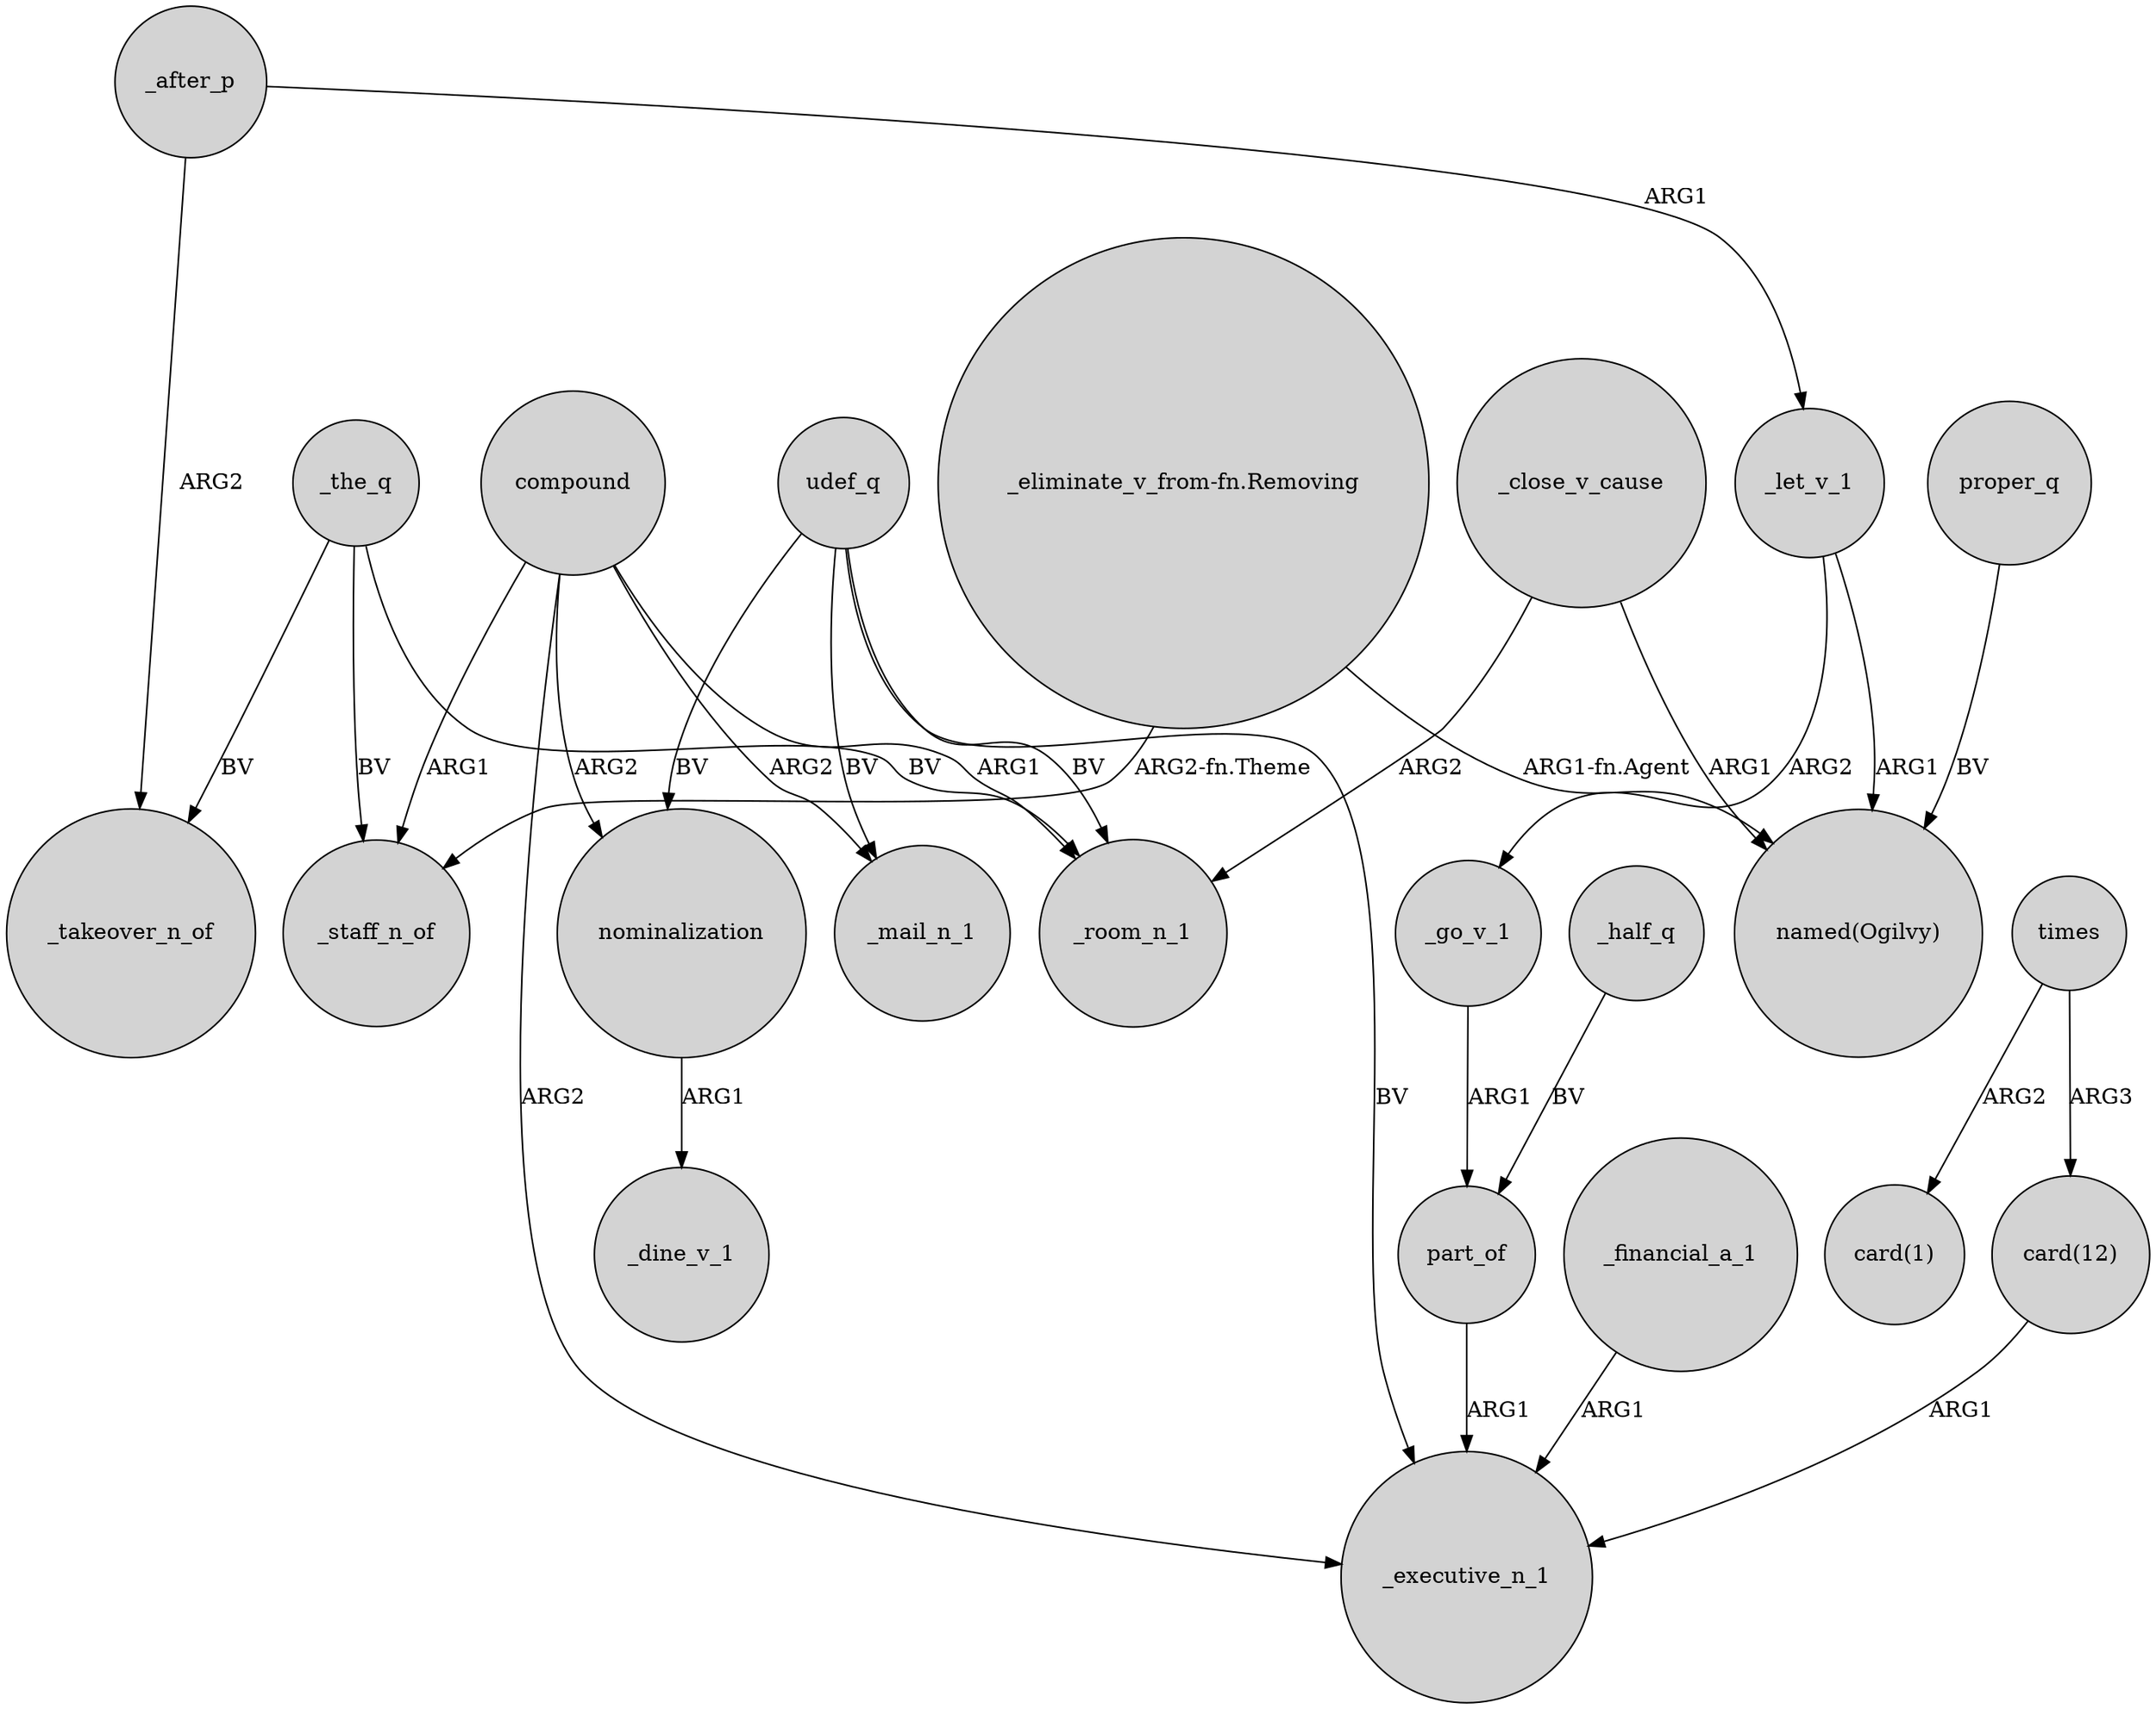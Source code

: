 digraph {
	node [shape=circle style=filled]
	_after_p -> _takeover_n_of [label=ARG2]
	udef_q -> _executive_n_1 [label=BV]
	_let_v_1 -> "named(Ogilvy)" [label=ARG1]
	compound -> nominalization [label=ARG2]
	part_of -> _executive_n_1 [label=ARG1]
	"_eliminate_v_from-fn.Removing" -> _staff_n_of [label="ARG2-fn.Theme"]
	compound -> _mail_n_1 [label=ARG2]
	udef_q -> _mail_n_1 [label=BV]
	times -> "card(1)" [label=ARG2]
	compound -> _staff_n_of [label=ARG1]
	_half_q -> part_of [label=BV]
	udef_q -> _room_n_1 [label=BV]
	_go_v_1 -> part_of [label=ARG1]
	proper_q -> "named(Ogilvy)" [label=BV]
	udef_q -> nominalization [label=BV]
	compound -> _room_n_1 [label=ARG1]
	_financial_a_1 -> _executive_n_1 [label=ARG1]
	"_eliminate_v_from-fn.Removing" -> "named(Ogilvy)" [label="ARG1-fn.Agent"]
	_after_p -> _let_v_1 [label=ARG1]
	"card(12)" -> _executive_n_1 [label=ARG1]
	_the_q -> _room_n_1 [label=BV]
	compound -> _executive_n_1 [label=ARG2]
	_close_v_cause -> "named(Ogilvy)" [label=ARG1]
	_close_v_cause -> _room_n_1 [label=ARG2]
	times -> "card(12)" [label=ARG3]
	_the_q -> _staff_n_of [label=BV]
	_the_q -> _takeover_n_of [label=BV]
	nominalization -> _dine_v_1 [label=ARG1]
	_let_v_1 -> _go_v_1 [label=ARG2]
}
